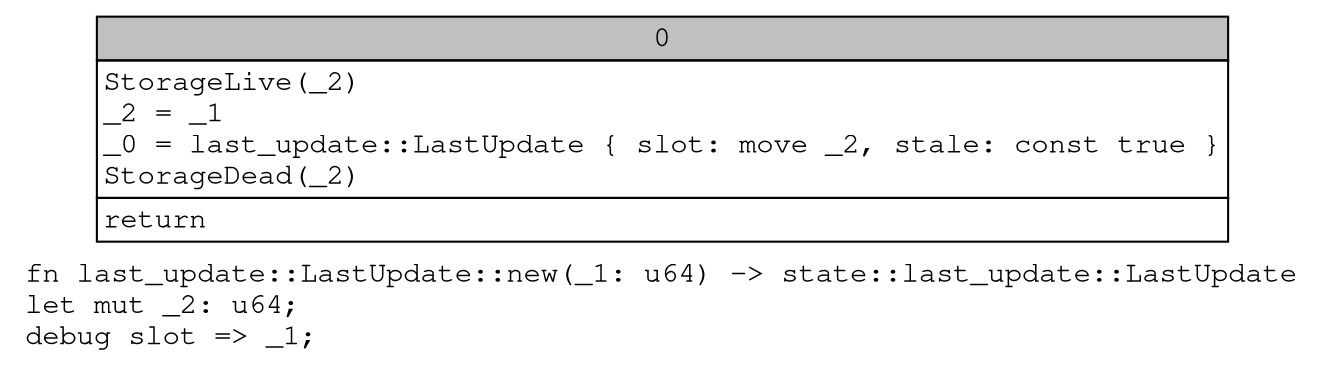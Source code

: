 digraph Mir_0_216 {
    graph [fontname="Courier, monospace"];
    node [fontname="Courier, monospace"];
    edge [fontname="Courier, monospace"];
    label=<fn last_update::LastUpdate::new(_1: u64) -&gt; state::last_update::LastUpdate<br align="left"/>let mut _2: u64;<br align="left"/>debug slot =&gt; _1;<br align="left"/>>;
    bb0__0_216 [shape="none", label=<<table border="0" cellborder="1" cellspacing="0"><tr><td bgcolor="gray" align="center" colspan="1">0</td></tr><tr><td align="left" balign="left">StorageLive(_2)<br/>_2 = _1<br/>_0 = last_update::LastUpdate { slot: move _2, stale: const true }<br/>StorageDead(_2)<br/></td></tr><tr><td align="left">return</td></tr></table>>];
}
